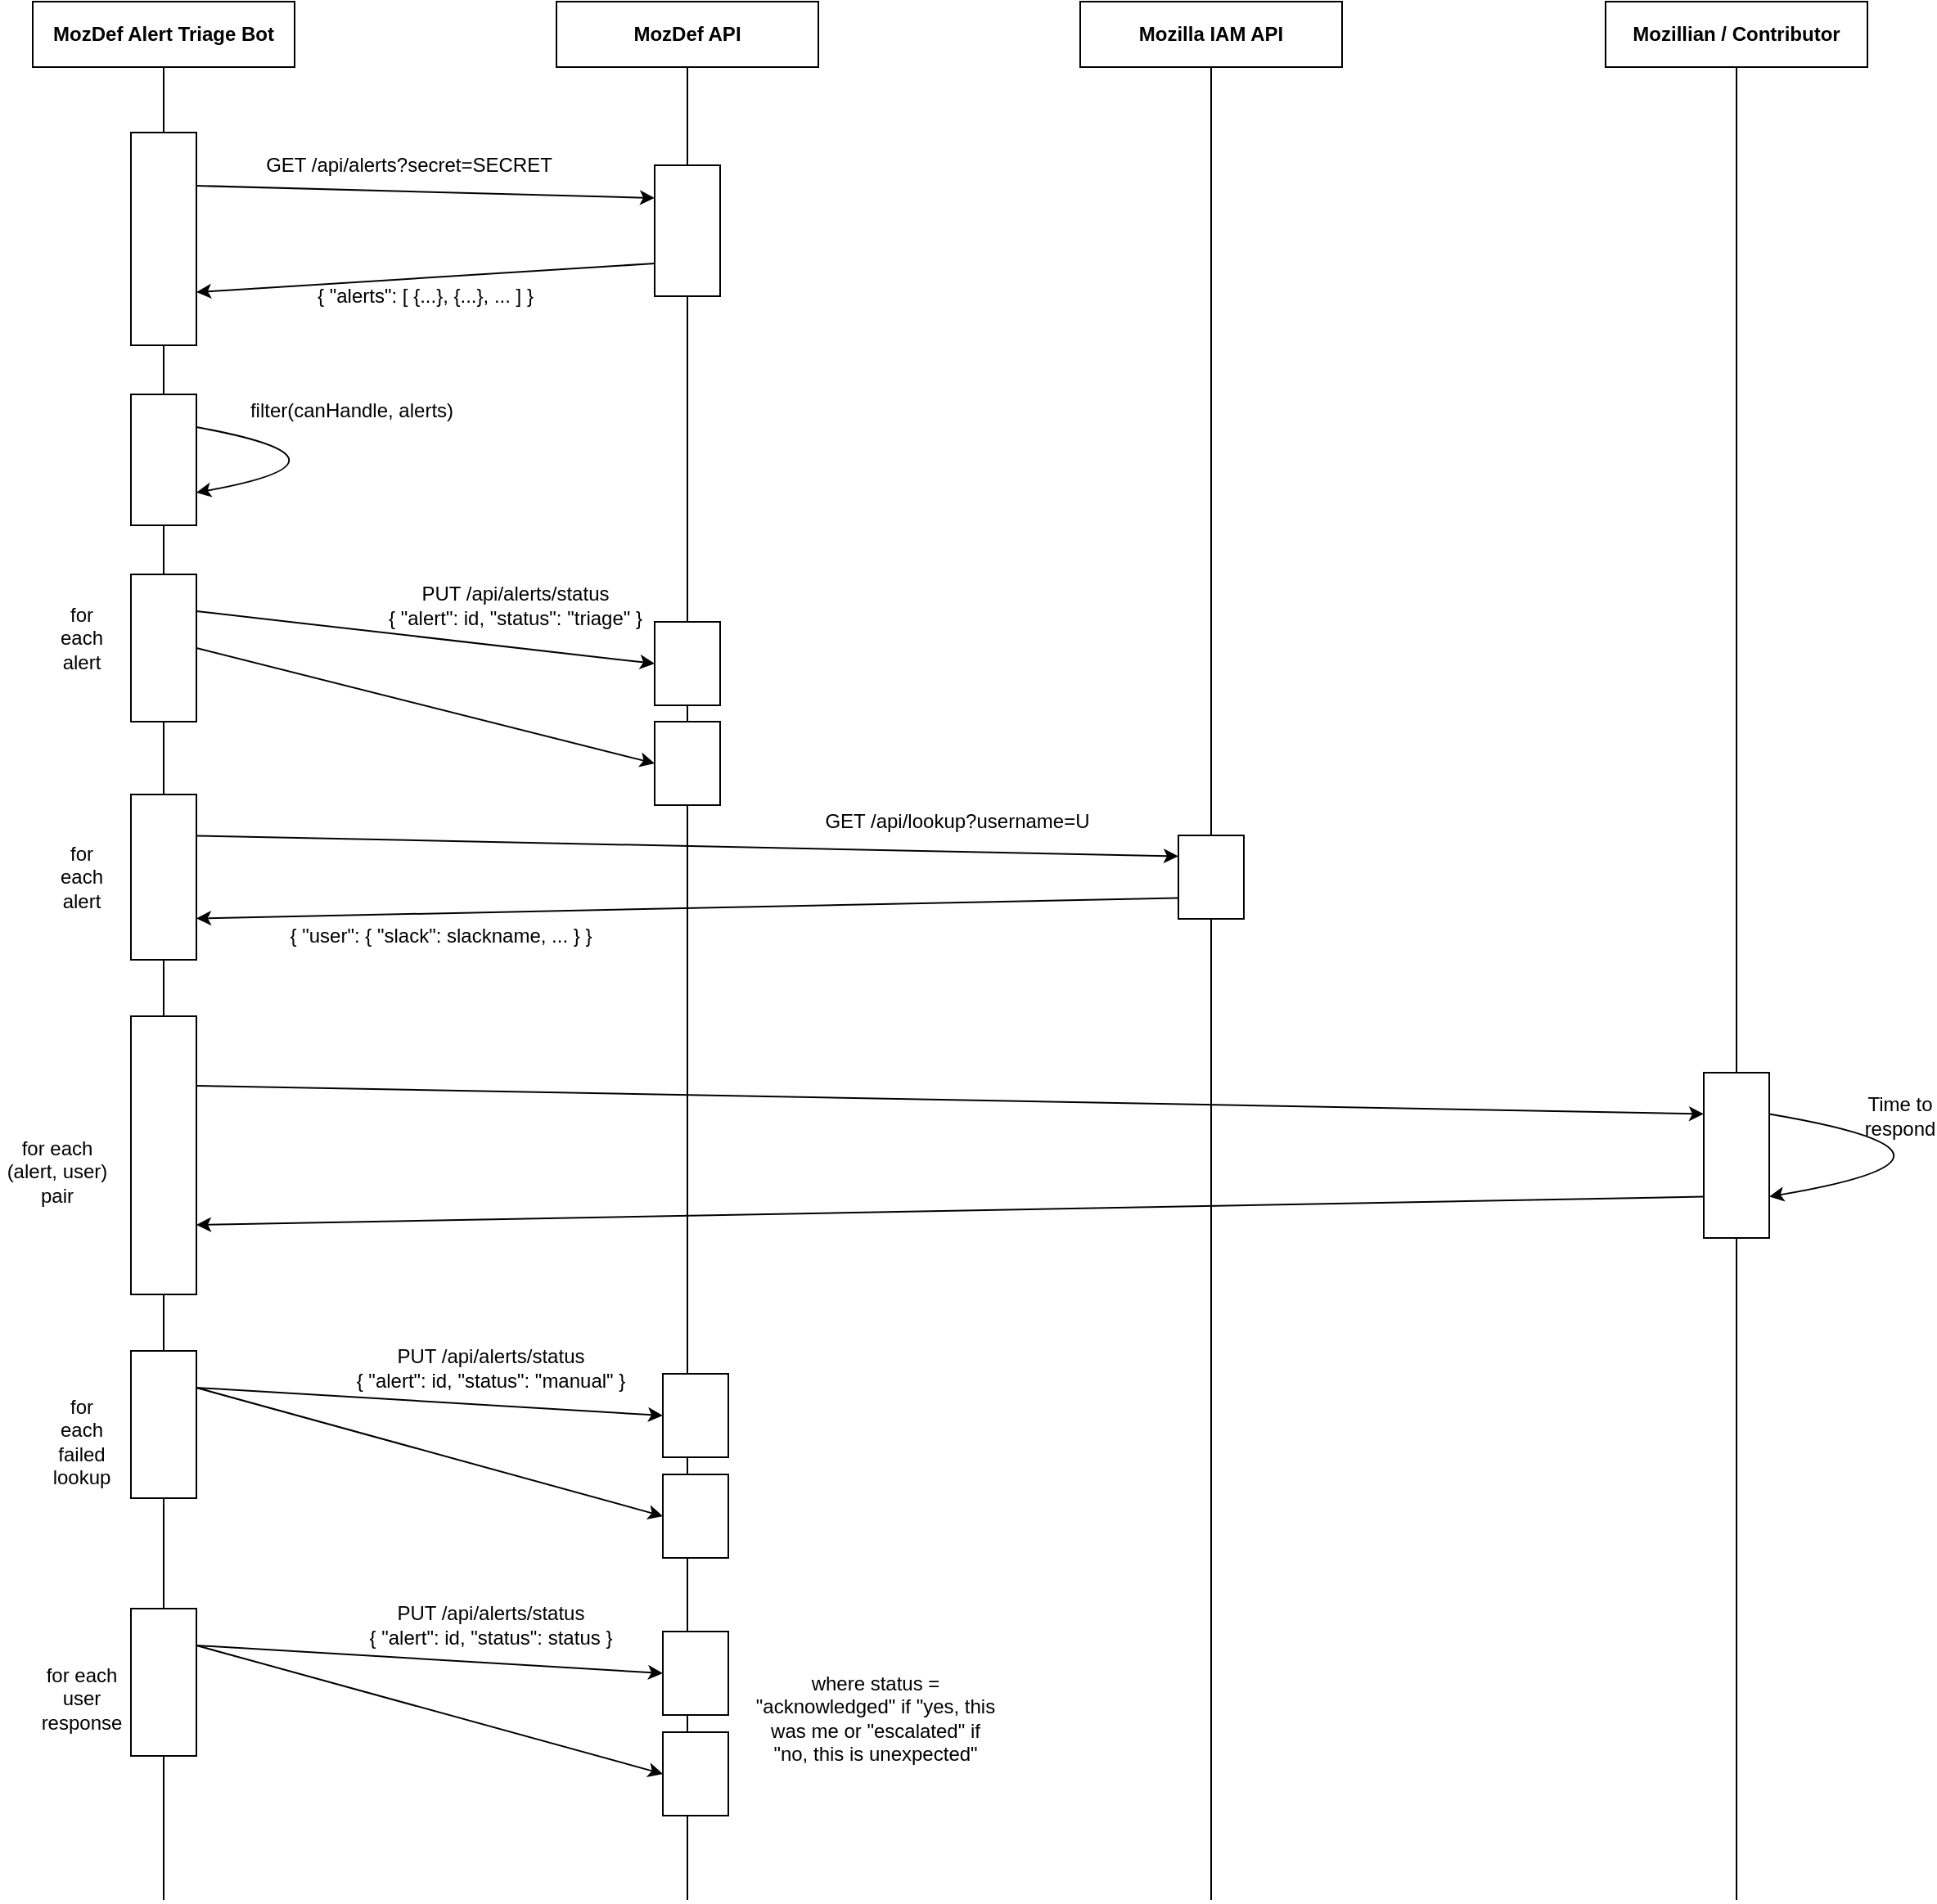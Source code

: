 <mxfile version="11.2.8" type="device" pages="1"><diagram id="my_RBnthNRRzqjTMEJs8" name="Page-1"><mxGraphModel dx="1215" dy="929" grid="1" gridSize="10" guides="1" tooltips="1" connect="1" arrows="1" fold="1" page="1" pageScale="1" pageWidth="850" pageHeight="1100" math="0" shadow="0"><root><mxCell id="0"/><mxCell id="1" parent="0"/><mxCell id="vln0nFsnwitYI4uJU29B-25" value="MozDef Alert Triage Bot" style="rounded=0;whiteSpace=wrap;html=1;fontStyle=1" vertex="1" parent="1"><mxGeometry x="40" y="40" width="160" height="40" as="geometry"/></mxCell><mxCell id="vln0nFsnwitYI4uJU29B-26" value="MozDef API" style="rounded=0;whiteSpace=wrap;html=1;fontStyle=1" vertex="1" parent="1"><mxGeometry x="360" y="40" width="160" height="40" as="geometry"/></mxCell><mxCell id="vln0nFsnwitYI4uJU29B-27" value="Mozilla IAM API" style="rounded=0;whiteSpace=wrap;html=1;fontStyle=1" vertex="1" parent="1"><mxGeometry x="680" y="40" width="160" height="40" as="geometry"/></mxCell><mxCell id="vln0nFsnwitYI4uJU29B-28" value="Mozillian / Contributor" style="rounded=0;whiteSpace=wrap;html=1;fontStyle=1" vertex="1" parent="1"><mxGeometry x="1001" y="40" width="160" height="40" as="geometry"/></mxCell><mxCell id="vln0nFsnwitYI4uJU29B-29" value="" style="endArrow=none;html=1;entryX=0.5;entryY=1;entryDx=0;entryDy=0;" edge="1" parent="1" source="vln0nFsnwitYI4uJU29B-59" target="vln0nFsnwitYI4uJU29B-27"><mxGeometry width="50" height="50" relative="1" as="geometry"><mxPoint x="760" y="880" as="sourcePoint"/><mxPoint x="90" y="100" as="targetPoint"/></mxGeometry></mxCell><mxCell id="vln0nFsnwitYI4uJU29B-30" value="" style="endArrow=none;html=1;entryX=0.5;entryY=1;entryDx=0;entryDy=0;" edge="1" parent="1" source="vln0nFsnwitYI4uJU29B-34" target="vln0nFsnwitYI4uJU29B-26"><mxGeometry width="50" height="50" relative="1" as="geometry"><mxPoint x="440" y="880" as="sourcePoint"/><mxPoint x="90" y="170" as="targetPoint"/></mxGeometry></mxCell><mxCell id="vln0nFsnwitYI4uJU29B-31" value="" style="endArrow=none;html=1;entryX=0.5;entryY=1;entryDx=0;entryDy=0;" edge="1" parent="1" source="vln0nFsnwitYI4uJU29B-43" target="vln0nFsnwitYI4uJU29B-25"><mxGeometry width="50" height="50" relative="1" as="geometry"><mxPoint x="120" y="870" as="sourcePoint"/><mxPoint x="90" y="240" as="targetPoint"/></mxGeometry></mxCell><mxCell id="vln0nFsnwitYI4uJU29B-32" value="" style="endArrow=none;html=1;entryX=0.5;entryY=1;entryDx=0;entryDy=0;" edge="1" parent="1" source="vln0nFsnwitYI4uJU29B-80" target="vln0nFsnwitYI4uJU29B-28"><mxGeometry width="50" height="50" relative="1" as="geometry"><mxPoint x="1081" y="880" as="sourcePoint"/><mxPoint x="1180" y="210" as="targetPoint"/></mxGeometry></mxCell><mxCell id="vln0nFsnwitYI4uJU29B-36" style="orthogonalLoop=1;jettySize=auto;html=1;exitX=1;exitY=0.25;exitDx=0;exitDy=0;entryX=0;entryY=0.25;entryDx=0;entryDy=0;strokeColor=#000000;rounded=0;" edge="1" parent="1" source="vln0nFsnwitYI4uJU29B-33" target="vln0nFsnwitYI4uJU29B-34"><mxGeometry relative="1" as="geometry"/></mxCell><mxCell id="vln0nFsnwitYI4uJU29B-33" value="" style="rounded=0;whiteSpace=wrap;html=1;" vertex="1" parent="1"><mxGeometry x="100" y="120" width="40" height="130" as="geometry"/></mxCell><mxCell id="vln0nFsnwitYI4uJU29B-38" style="edgeStyle=none;rounded=0;orthogonalLoop=1;jettySize=auto;html=1;exitX=0;exitY=0.75;exitDx=0;exitDy=0;entryX=1;entryY=0.75;entryDx=0;entryDy=0;strokeColor=#000000;" edge="1" parent="1" source="vln0nFsnwitYI4uJU29B-34" target="vln0nFsnwitYI4uJU29B-33"><mxGeometry relative="1" as="geometry"/></mxCell><mxCell id="vln0nFsnwitYI4uJU29B-34" value="" style="rounded=0;whiteSpace=wrap;html=1;" vertex="1" parent="1"><mxGeometry x="420" y="140" width="40" height="80" as="geometry"/></mxCell><mxCell id="vln0nFsnwitYI4uJU29B-35" value="" style="endArrow=none;html=1;entryX=0.5;entryY=1;entryDx=0;entryDy=0;" edge="1" parent="1" source="vln0nFsnwitYI4uJU29B-50" target="vln0nFsnwitYI4uJU29B-34"><mxGeometry width="50" height="50" relative="1" as="geometry"><mxPoint x="440" y="880" as="sourcePoint"/><mxPoint x="440" y="80" as="targetPoint"/></mxGeometry></mxCell><mxCell id="vln0nFsnwitYI4uJU29B-37" value="GET /api/alerts?secret=SECRET" style="text;html=1;strokeColor=none;fillColor=none;align=center;verticalAlign=middle;whiteSpace=wrap;rounded=0;" vertex="1" parent="1"><mxGeometry x="160" y="130" width="220" height="20" as="geometry"/></mxCell><mxCell id="vln0nFsnwitYI4uJU29B-40" value="{ &quot;alerts&quot;: [ {...}, {...}, ... ] }" style="text;html=1;strokeColor=none;fillColor=none;align=center;verticalAlign=middle;whiteSpace=wrap;rounded=0;" vertex="1" parent="1"><mxGeometry x="195" y="210" width="170" height="20" as="geometry"/></mxCell><mxCell id="vln0nFsnwitYI4uJU29B-43" value="" style="rounded=0;whiteSpace=wrap;html=1;" vertex="1" parent="1"><mxGeometry x="100" y="280" width="40" height="80" as="geometry"/></mxCell><mxCell id="vln0nFsnwitYI4uJU29B-45" value="" style="endArrow=none;html=1;entryX=0.5;entryY=1;entryDx=0;entryDy=0;" edge="1" parent="1" source="vln0nFsnwitYI4uJU29B-65" target="vln0nFsnwitYI4uJU29B-43"><mxGeometry width="50" height="50" relative="1" as="geometry"><mxPoint x="120" y="870" as="sourcePoint"/><mxPoint x="120" y="80" as="targetPoint"/></mxGeometry></mxCell><mxCell id="vln0nFsnwitYI4uJU29B-46" style="edgeStyle=none;orthogonalLoop=1;jettySize=auto;html=1;exitX=1;exitY=0.25;exitDx=0;exitDy=0;entryX=1;entryY=0.75;entryDx=0;entryDy=0;strokeColor=#000000;curved=1;" edge="1" parent="1" source="vln0nFsnwitYI4uJU29B-43" target="vln0nFsnwitYI4uJU29B-43"><mxGeometry relative="1" as="geometry"><Array as="points"><mxPoint x="250" y="320"/></Array></mxGeometry></mxCell><mxCell id="vln0nFsnwitYI4uJU29B-47" value="filter(canHandle, alerts)" style="text;html=1;strokeColor=none;fillColor=none;align=center;verticalAlign=middle;whiteSpace=wrap;rounded=0;" vertex="1" parent="1"><mxGeometry x="160" y="280" width="150" height="20" as="geometry"/></mxCell><mxCell id="vln0nFsnwitYI4uJU29B-60" style="edgeStyle=none;curved=1;orthogonalLoop=1;jettySize=auto;html=1;exitX=1;exitY=0.25;exitDx=0;exitDy=0;entryX=0;entryY=0.5;entryDx=0;entryDy=0;strokeColor=#000000;" edge="1" parent="1" source="vln0nFsnwitYI4uJU29B-49" target="vln0nFsnwitYI4uJU29B-50"><mxGeometry relative="1" as="geometry"/></mxCell><mxCell id="vln0nFsnwitYI4uJU29B-61" style="edgeStyle=none;curved=1;orthogonalLoop=1;jettySize=auto;html=1;exitX=1;exitY=0.5;exitDx=0;exitDy=0;entryX=0;entryY=0.5;entryDx=0;entryDy=0;strokeColor=#000000;" edge="1" parent="1" source="vln0nFsnwitYI4uJU29B-49" target="vln0nFsnwitYI4uJU29B-58"><mxGeometry relative="1" as="geometry"/></mxCell><mxCell id="vln0nFsnwitYI4uJU29B-49" value="" style="rounded=0;whiteSpace=wrap;html=1;" vertex="1" parent="1"><mxGeometry x="100" y="390" width="40" height="90" as="geometry"/></mxCell><mxCell id="vln0nFsnwitYI4uJU29B-50" value="" style="rounded=0;whiteSpace=wrap;html=1;" vertex="1" parent="1"><mxGeometry x="420" y="419" width="40" height="51" as="geometry"/></mxCell><mxCell id="vln0nFsnwitYI4uJU29B-51" value="" style="endArrow=none;html=1;entryX=0.5;entryY=1;entryDx=0;entryDy=0;" edge="1" parent="1" target="vln0nFsnwitYI4uJU29B-50"><mxGeometry width="50" height="50" relative="1" as="geometry"><mxPoint x="440" y="1200" as="sourcePoint"/><mxPoint x="440" y="220" as="targetPoint"/></mxGeometry></mxCell><mxCell id="vln0nFsnwitYI4uJU29B-55" value="PUT /api/alerts/status&lt;br&gt;{ &quot;alert&quot;: id, &quot;status&quot;: &quot;triage&quot; }" style="text;html=1;strokeColor=none;fillColor=none;align=center;verticalAlign=middle;whiteSpace=wrap;rounded=0;" vertex="1" parent="1"><mxGeometry x="250" y="399" width="170" height="20" as="geometry"/></mxCell><mxCell id="vln0nFsnwitYI4uJU29B-57" style="edgeStyle=none;curved=1;orthogonalLoop=1;jettySize=auto;html=1;exitX=0.5;exitY=1;exitDx=0;exitDy=0;strokeColor=#000000;" edge="1" parent="1" source="vln0nFsnwitYI4uJU29B-49" target="vln0nFsnwitYI4uJU29B-49"><mxGeometry relative="1" as="geometry"/></mxCell><mxCell id="vln0nFsnwitYI4uJU29B-58" value="" style="rounded=0;whiteSpace=wrap;html=1;" vertex="1" parent="1"><mxGeometry x="420" y="480" width="40" height="51" as="geometry"/></mxCell><mxCell id="vln0nFsnwitYI4uJU29B-68" style="edgeStyle=none;curved=1;orthogonalLoop=1;jettySize=auto;html=1;exitX=0;exitY=0.75;exitDx=0;exitDy=0;entryX=1;entryY=0.75;entryDx=0;entryDy=0;strokeColor=#000000;" edge="1" parent="1" source="vln0nFsnwitYI4uJU29B-59" target="vln0nFsnwitYI4uJU29B-65"><mxGeometry relative="1" as="geometry"/></mxCell><mxCell id="vln0nFsnwitYI4uJU29B-59" value="" style="rounded=0;whiteSpace=wrap;html=1;" vertex="1" parent="1"><mxGeometry x="740" y="549.5" width="40" height="51" as="geometry"/></mxCell><mxCell id="vln0nFsnwitYI4uJU29B-63" value="" style="endArrow=none;html=1;entryX=0.5;entryY=1;entryDx=0;entryDy=0;" edge="1" parent="1" target="vln0nFsnwitYI4uJU29B-59"><mxGeometry width="50" height="50" relative="1" as="geometry"><mxPoint x="760" y="1200" as="sourcePoint"/><mxPoint x="760" y="80" as="targetPoint"/></mxGeometry></mxCell><mxCell id="vln0nFsnwitYI4uJU29B-67" style="edgeStyle=none;curved=1;orthogonalLoop=1;jettySize=auto;html=1;exitX=1;exitY=0.25;exitDx=0;exitDy=0;entryX=0;entryY=0.25;entryDx=0;entryDy=0;strokeColor=#000000;" edge="1" parent="1" source="vln0nFsnwitYI4uJU29B-65" target="vln0nFsnwitYI4uJU29B-59"><mxGeometry relative="1" as="geometry"/></mxCell><mxCell id="vln0nFsnwitYI4uJU29B-65" value="" style="rounded=0;whiteSpace=wrap;html=1;" vertex="1" parent="1"><mxGeometry x="100" y="524.5" width="40" height="101" as="geometry"/></mxCell><mxCell id="vln0nFsnwitYI4uJU29B-66" value="" style="endArrow=none;html=1;entryX=0.5;entryY=1;entryDx=0;entryDy=0;" edge="1" parent="1" source="vln0nFsnwitYI4uJU29B-90" target="vln0nFsnwitYI4uJU29B-65"><mxGeometry width="50" height="50" relative="1" as="geometry"><mxPoint x="120" y="1100" as="sourcePoint"/><mxPoint x="120" y="360" as="targetPoint"/></mxGeometry></mxCell><mxCell id="vln0nFsnwitYI4uJU29B-83" style="edgeStyle=none;curved=1;orthogonalLoop=1;jettySize=auto;html=1;exitX=1;exitY=0.25;exitDx=0;exitDy=0;entryX=0;entryY=0.25;entryDx=0;entryDy=0;strokeColor=#000000;" edge="1" parent="1" source="vln0nFsnwitYI4uJU29B-70" target="vln0nFsnwitYI4uJU29B-80"><mxGeometry relative="1" as="geometry"/></mxCell><mxCell id="vln0nFsnwitYI4uJU29B-70" value="" style="rounded=0;whiteSpace=wrap;html=1;" vertex="1" parent="1"><mxGeometry x="100" y="660" width="40" height="170" as="geometry"/></mxCell><mxCell id="vln0nFsnwitYI4uJU29B-71" value="&lt;div&gt;for each&lt;/div&gt;&lt;div&gt;alert&lt;br&gt;&lt;/div&gt;" style="text;html=1;strokeColor=none;fillColor=none;align=center;verticalAlign=middle;whiteSpace=wrap;rounded=0;" vertex="1" parent="1"><mxGeometry x="50" y="565" width="40" height="20" as="geometry"/></mxCell><mxCell id="vln0nFsnwitYI4uJU29B-75" value="&lt;div&gt;for each&lt;/div&gt;&lt;div&gt;alert&lt;br&gt;&lt;/div&gt;" style="text;html=1;strokeColor=none;fillColor=none;align=center;verticalAlign=middle;whiteSpace=wrap;rounded=0;" vertex="1" parent="1"><mxGeometry x="50" y="419" width="40" height="20" as="geometry"/></mxCell><mxCell id="vln0nFsnwitYI4uJU29B-76" value="GET /api/lookup?username=U" style="text;html=1;strokeColor=none;fillColor=none;align=center;verticalAlign=middle;whiteSpace=wrap;rounded=0;" vertex="1" parent="1"><mxGeometry x="520" y="531" width="170" height="20" as="geometry"/></mxCell><mxCell id="vln0nFsnwitYI4uJU29B-77" value="{ &quot;user&quot;: { &quot;slack&quot;: slackname, ... } }" style="text;html=1;strokeColor=none;fillColor=none;align=center;verticalAlign=middle;whiteSpace=wrap;rounded=0;" vertex="1" parent="1"><mxGeometry x="188" y="601" width="203" height="20" as="geometry"/></mxCell><mxCell id="vln0nFsnwitYI4uJU29B-78" value="&lt;div&gt;for each&lt;/div&gt;&lt;div&gt;(alert, user)&lt;br&gt;pair&lt;br&gt;&lt;/div&gt;" style="text;html=1;strokeColor=none;fillColor=none;align=center;verticalAlign=middle;whiteSpace=wrap;rounded=0;" vertex="1" parent="1"><mxGeometry x="20" y="745" width="70" height="20" as="geometry"/></mxCell><mxCell id="vln0nFsnwitYI4uJU29B-84" style="edgeStyle=none;curved=1;orthogonalLoop=1;jettySize=auto;html=1;exitX=0;exitY=0.75;exitDx=0;exitDy=0;entryX=1;entryY=0.75;entryDx=0;entryDy=0;strokeColor=#000000;" edge="1" parent="1" source="vln0nFsnwitYI4uJU29B-80" target="vln0nFsnwitYI4uJU29B-70"><mxGeometry relative="1" as="geometry"/></mxCell><mxCell id="vln0nFsnwitYI4uJU29B-80" value="" style="rounded=0;whiteSpace=wrap;html=1;" vertex="1" parent="1"><mxGeometry x="1061" y="694.5" width="40" height="101" as="geometry"/></mxCell><mxCell id="vln0nFsnwitYI4uJU29B-81" value="" style="endArrow=none;html=1;entryX=0.5;entryY=1;entryDx=0;entryDy=0;" edge="1" parent="1" target="vln0nFsnwitYI4uJU29B-80"><mxGeometry width="50" height="50" relative="1" as="geometry"><mxPoint x="1081" y="1200" as="sourcePoint"/><mxPoint x="1081" y="80" as="targetPoint"/></mxGeometry></mxCell><mxCell id="vln0nFsnwitYI4uJU29B-85" style="edgeStyle=none;curved=1;orthogonalLoop=1;jettySize=auto;html=1;exitX=1;exitY=0.25;exitDx=0;exitDy=0;entryX=1;entryY=0.75;entryDx=0;entryDy=0;strokeColor=#000000;" edge="1" parent="1" source="vln0nFsnwitYI4uJU29B-80" target="vln0nFsnwitYI4uJU29B-80"><mxGeometry relative="1" as="geometry"><Array as="points"><mxPoint x="1250" y="745"/></Array></mxGeometry></mxCell><mxCell id="vln0nFsnwitYI4uJU29B-86" value="Time to respond" style="text;html=1;strokeColor=none;fillColor=none;align=center;verticalAlign=middle;whiteSpace=wrap;rounded=0;" vertex="1" parent="1"><mxGeometry x="1161" y="711" width="40" height="20" as="geometry"/></mxCell><mxCell id="vln0nFsnwitYI4uJU29B-96" style="edgeStyle=none;curved=1;orthogonalLoop=1;jettySize=auto;html=1;exitX=1;exitY=0.25;exitDx=0;exitDy=0;entryX=0;entryY=0.5;entryDx=0;entryDy=0;strokeColor=#000000;" edge="1" parent="1" source="vln0nFsnwitYI4uJU29B-90" target="vln0nFsnwitYI4uJU29B-94"><mxGeometry relative="1" as="geometry"/></mxCell><mxCell id="vln0nFsnwitYI4uJU29B-97" style="edgeStyle=none;curved=1;orthogonalLoop=1;jettySize=auto;html=1;exitX=1;exitY=0.25;exitDx=0;exitDy=0;entryX=0;entryY=0.5;entryDx=0;entryDy=0;strokeColor=#000000;" edge="1" parent="1" source="vln0nFsnwitYI4uJU29B-90" target="vln0nFsnwitYI4uJU29B-95"><mxGeometry relative="1" as="geometry"/></mxCell><mxCell id="vln0nFsnwitYI4uJU29B-90" value="" style="rounded=0;whiteSpace=wrap;html=1;" vertex="1" parent="1"><mxGeometry x="100" y="864.5" width="40" height="90" as="geometry"/></mxCell><mxCell id="vln0nFsnwitYI4uJU29B-91" value="" style="endArrow=none;html=1;entryX=0.5;entryY=1;entryDx=0;entryDy=0;" edge="1" parent="1" target="vln0nFsnwitYI4uJU29B-90"><mxGeometry width="50" height="50" relative="1" as="geometry"><mxPoint x="120" y="1200" as="sourcePoint"/><mxPoint x="120" y="625.5" as="targetPoint"/></mxGeometry></mxCell><mxCell id="vln0nFsnwitYI4uJU29B-92" value="for each&lt;br&gt;failed&lt;br&gt;lookup" style="text;html=1;strokeColor=none;fillColor=none;align=center;verticalAlign=middle;whiteSpace=wrap;rounded=0;" vertex="1" parent="1"><mxGeometry x="50" y="909.5" width="40" height="20" as="geometry"/></mxCell><mxCell id="vln0nFsnwitYI4uJU29B-94" value="" style="rounded=0;whiteSpace=wrap;html=1;" vertex="1" parent="1"><mxGeometry x="425" y="878.5" width="40" height="51" as="geometry"/></mxCell><mxCell id="vln0nFsnwitYI4uJU29B-95" value="" style="rounded=0;whiteSpace=wrap;html=1;" vertex="1" parent="1"><mxGeometry x="425" y="940" width="40" height="51" as="geometry"/></mxCell><mxCell id="vln0nFsnwitYI4uJU29B-98" value="PUT /api/alerts/status&lt;br&gt;{ &quot;alert&quot;: id, &quot;status&quot;: &quot;manual&quot; }" style="text;html=1;strokeColor=none;fillColor=none;align=center;verticalAlign=middle;whiteSpace=wrap;rounded=0;" vertex="1" parent="1"><mxGeometry x="235" y="864.5" width="170" height="20" as="geometry"/></mxCell><mxCell id="vln0nFsnwitYI4uJU29B-99" style="edgeStyle=none;curved=1;orthogonalLoop=1;jettySize=auto;html=1;exitX=1;exitY=0.25;exitDx=0;exitDy=0;entryX=0;entryY=0.5;entryDx=0;entryDy=0;strokeColor=#000000;" edge="1" parent="1" source="vln0nFsnwitYI4uJU29B-101" target="vln0nFsnwitYI4uJU29B-103"><mxGeometry relative="1" as="geometry"/></mxCell><mxCell id="vln0nFsnwitYI4uJU29B-100" style="edgeStyle=none;curved=1;orthogonalLoop=1;jettySize=auto;html=1;exitX=1;exitY=0.25;exitDx=0;exitDy=0;entryX=0;entryY=0.5;entryDx=0;entryDy=0;strokeColor=#000000;" edge="1" parent="1" source="vln0nFsnwitYI4uJU29B-101" target="vln0nFsnwitYI4uJU29B-104"><mxGeometry relative="1" as="geometry"/></mxCell><mxCell id="vln0nFsnwitYI4uJU29B-101" value="" style="rounded=0;whiteSpace=wrap;html=1;" vertex="1" parent="1"><mxGeometry x="100" y="1022" width="40" height="90" as="geometry"/></mxCell><mxCell id="vln0nFsnwitYI4uJU29B-102" value="for each&lt;br&gt;user&lt;br&gt;response" style="text;html=1;strokeColor=none;fillColor=none;align=center;verticalAlign=middle;whiteSpace=wrap;rounded=0;" vertex="1" parent="1"><mxGeometry x="50" y="1067" width="40" height="20" as="geometry"/></mxCell><mxCell id="vln0nFsnwitYI4uJU29B-103" value="" style="rounded=0;whiteSpace=wrap;html=1;" vertex="1" parent="1"><mxGeometry x="425" y="1036" width="40" height="51" as="geometry"/></mxCell><mxCell id="vln0nFsnwitYI4uJU29B-104" value="" style="rounded=0;whiteSpace=wrap;html=1;" vertex="1" parent="1"><mxGeometry x="425" y="1097.5" width="40" height="51" as="geometry"/></mxCell><mxCell id="vln0nFsnwitYI4uJU29B-105" value="PUT /api/alerts/status&lt;br&gt;{ &quot;alert&quot;: id, &quot;status&quot;: status }" style="text;html=1;strokeColor=none;fillColor=none;align=center;verticalAlign=middle;whiteSpace=wrap;rounded=0;" vertex="1" parent="1"><mxGeometry x="235" y="1022" width="170" height="20" as="geometry"/></mxCell><mxCell id="vln0nFsnwitYI4uJU29B-106" value="where status = &quot;acknowledged&quot; if &quot;yes, this was me or &quot;escalated&quot; if &quot;no, this is unexpected&quot;" style="text;html=1;strokeColor=none;fillColor=none;align=center;verticalAlign=middle;whiteSpace=wrap;rounded=0;" vertex="1" parent="1"><mxGeometry x="480" y="1079" width="150" height="20" as="geometry"/></mxCell></root></mxGraphModel></diagram></mxfile>